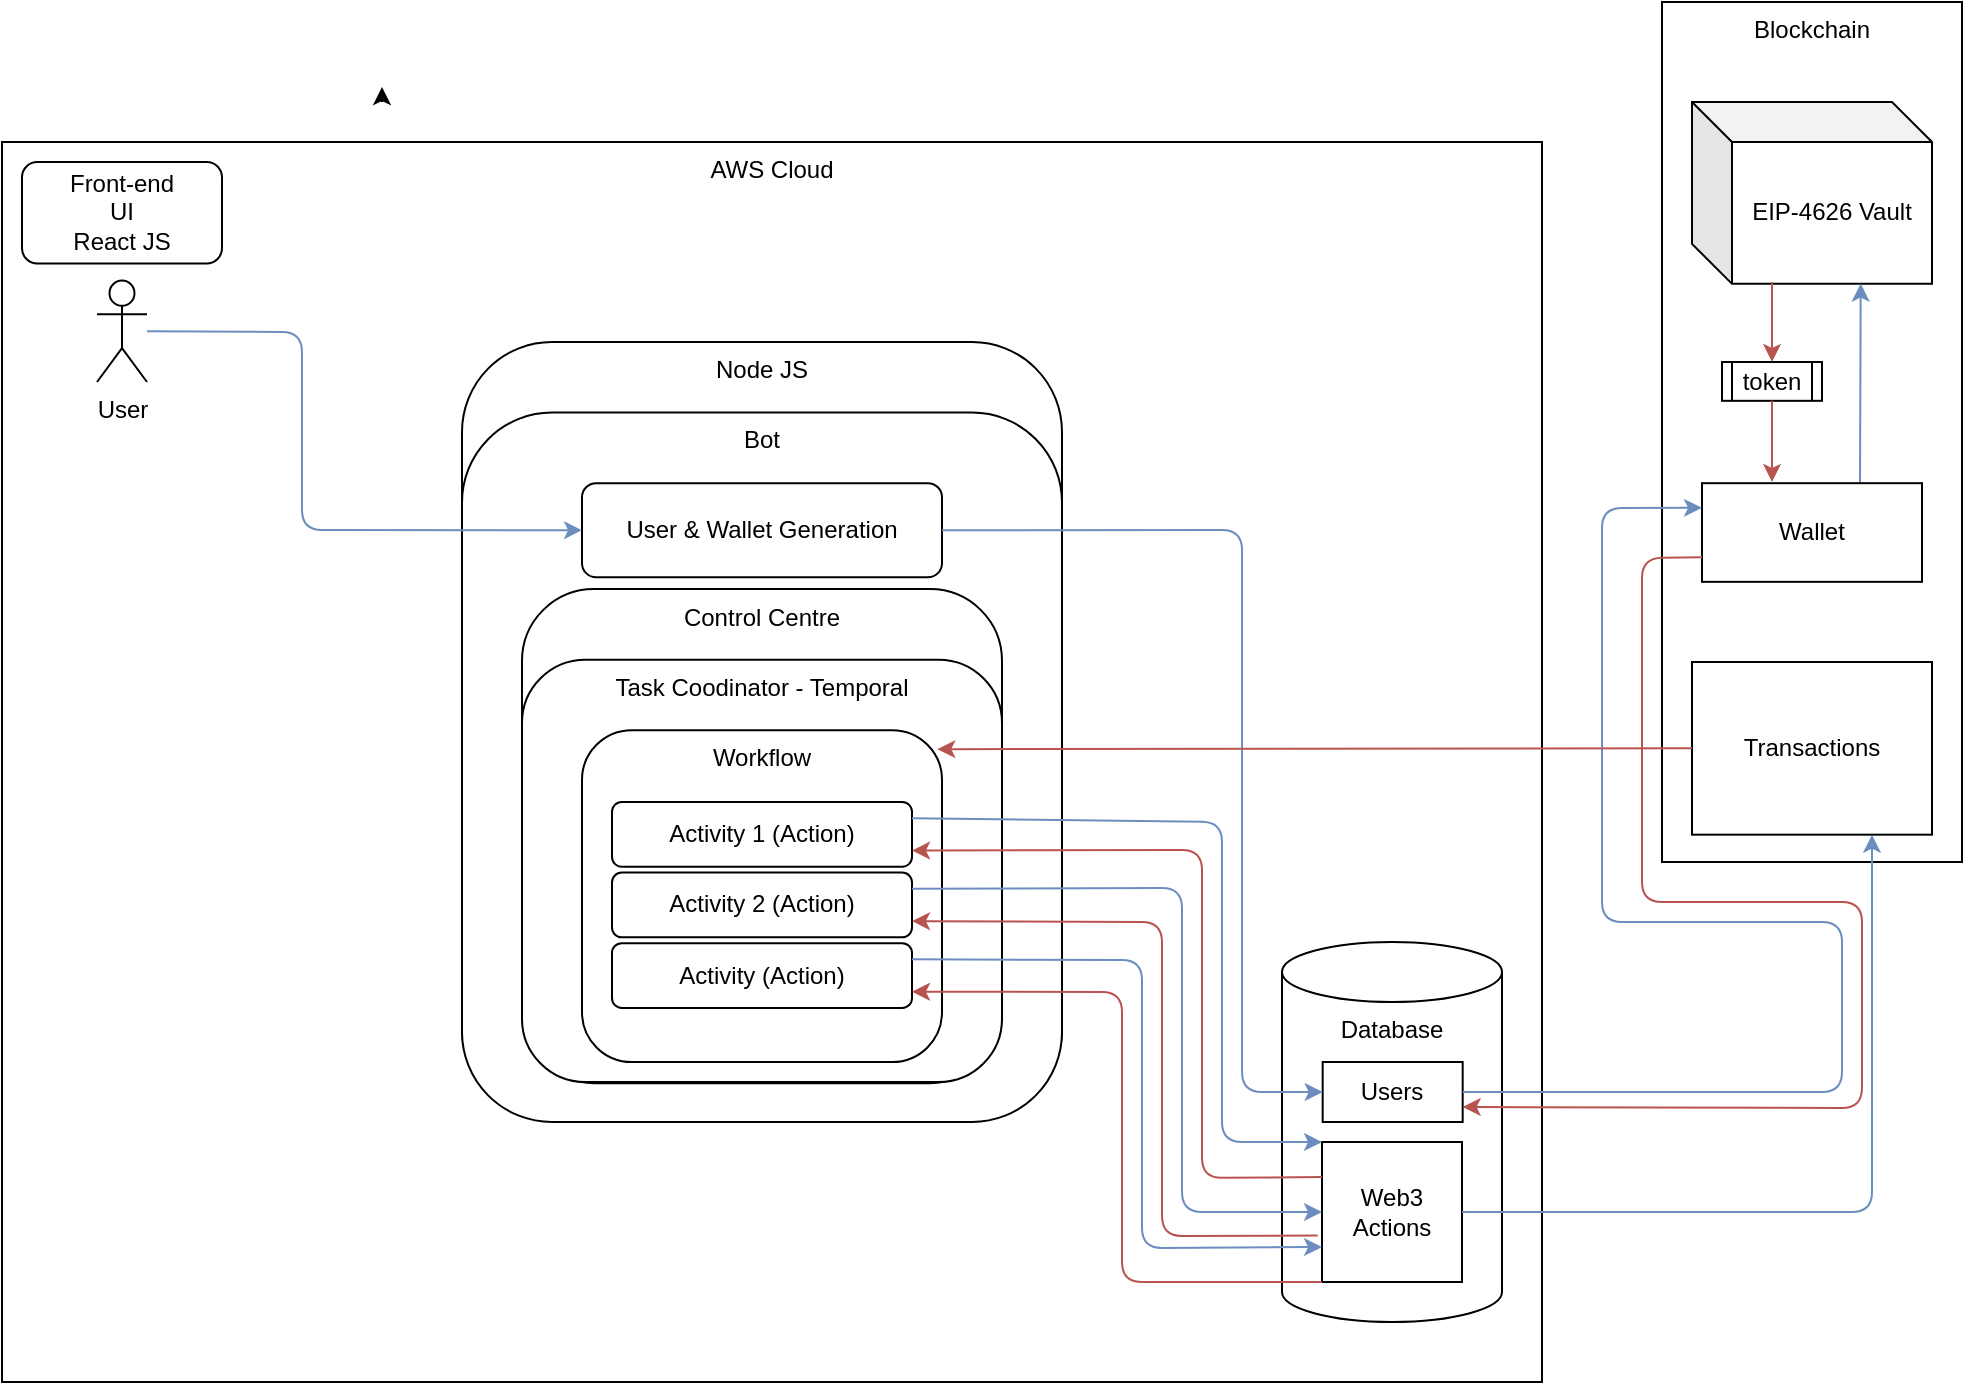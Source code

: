 <mxfile>
    <diagram id="5E6ER-FBMFMYUhLT-jI8" name="Page-1">
        <mxGraphModel dx="1489" dy="780" grid="1" gridSize="10" guides="1" tooltips="1" connect="1" arrows="1" fold="1" page="1" pageScale="1" pageWidth="1169" pageHeight="1654" math="0" shadow="0">
            <root>
                <mxCell id="0"/>
                <mxCell id="1" parent="0"/>
                <mxCell id="10" style="edgeStyle=none;html=1;exitX=1;exitY=1;exitDx=0;exitDy=0;entryX=1;entryY=0.75;entryDx=0;entryDy=0;" parent="1" edge="1">
                    <mxGeometry relative="1" as="geometry">
                        <mxPoint x="190" y="80" as="sourcePoint"/>
                        <mxPoint x="190" y="72.5" as="targetPoint"/>
                    </mxGeometry>
                </mxCell>
                <mxCell id="52" value="" style="group" parent="1" vertex="1" connectable="0">
                    <mxGeometry x="340" y="200" width="430" height="520" as="geometry"/>
                </mxCell>
                <mxCell id="91" value="AWS Cloud" style="rounded=0;whiteSpace=wrap;html=1;verticalAlign=top;" parent="52" vertex="1">
                    <mxGeometry x="-340" y="-100" width="770" height="620" as="geometry"/>
                </mxCell>
                <mxCell id="4" value="Node JS" style="rounded=1;whiteSpace=wrap;html=1;verticalAlign=top;" parent="52" vertex="1">
                    <mxGeometry x="-110" width="300" height="388.235" as="geometry"/>
                </mxCell>
                <mxCell id="35" value="Bot" style="rounded=1;whiteSpace=wrap;html=1;verticalAlign=top;" parent="52" vertex="1">
                    <mxGeometry x="-110" y="35.29" width="300" height="354.71" as="geometry"/>
                </mxCell>
                <mxCell id="101" value="" style="group" parent="52" vertex="1" connectable="0">
                    <mxGeometry x="-80" y="100" width="240" height="270.588" as="geometry"/>
                </mxCell>
                <mxCell id="99" value="Control Centre" style="rounded=1;whiteSpace=wrap;html=1;verticalAlign=top;" parent="101" vertex="1">
                    <mxGeometry y="23.529" width="240" height="247.059" as="geometry"/>
                </mxCell>
                <mxCell id="36" value="Task Coodinator - Temporal" style="rounded=1;whiteSpace=wrap;html=1;verticalAlign=top;" parent="101" vertex="1">
                    <mxGeometry y="58.82" width="240" height="211.18" as="geometry"/>
                </mxCell>
                <mxCell id="37" value="Workflow" style="rounded=1;whiteSpace=wrap;html=1;verticalAlign=top;" parent="101" vertex="1">
                    <mxGeometry x="30" y="94.12" width="180" height="165.88" as="geometry"/>
                </mxCell>
                <mxCell id="40" value="Activity 1 (Action)" style="rounded=1;whiteSpace=wrap;html=1;" parent="101" vertex="1">
                    <mxGeometry x="45" y="129.999" width="150" height="32.353" as="geometry"/>
                </mxCell>
                <mxCell id="75" value="Activity 2 (Action)" style="rounded=1;whiteSpace=wrap;html=1;" parent="101" vertex="1">
                    <mxGeometry x="45" y="165.294" width="150" height="32.353" as="geometry"/>
                </mxCell>
                <mxCell id="76" value="Activity (Action)" style="rounded=1;whiteSpace=wrap;html=1;" parent="101" vertex="1">
                    <mxGeometry x="45" y="200.588" width="150" height="32.353" as="geometry"/>
                </mxCell>
                <mxCell id="97" value="User &amp;amp; Wallet Generation" style="rounded=1;whiteSpace=wrap;html=1;" parent="52" vertex="1">
                    <mxGeometry x="-50" y="70.588" width="180" height="47.059" as="geometry"/>
                </mxCell>
                <mxCell id="48" value="" style="group" parent="52" vertex="1" connectable="0">
                    <mxGeometry x="300" y="300" width="110" height="190" as="geometry"/>
                </mxCell>
                <mxCell id="2" value="Database" style="shape=cylinder3;whiteSpace=wrap;html=1;boundedLbl=1;backgroundOutline=1;size=15;verticalAlign=top;" parent="48" vertex="1">
                    <mxGeometry width="110.0" height="190" as="geometry"/>
                </mxCell>
                <mxCell id="77" value="Users" style="rounded=0;whiteSpace=wrap;html=1;" parent="48" vertex="1">
                    <mxGeometry x="20.34" y="60" width="70" height="30" as="geometry"/>
                </mxCell>
                <mxCell id="82" value="Web3 Actions" style="rounded=0;whiteSpace=wrap;html=1;" parent="48" vertex="1">
                    <mxGeometry x="20" y="100" width="70" height="70" as="geometry"/>
                </mxCell>
                <mxCell id="f7uIgDIJYOOdHVVSXS2l-126" style="edgeStyle=none;html=1;exitX=1;exitY=0.5;exitDx=0;exitDy=0;entryX=0;entryY=0.5;entryDx=0;entryDy=0;fillColor=#dae8fc;strokeColor=#6c8ebf;gradientColor=#7ea6e0;" parent="52" source="97" target="77" edge="1">
                    <mxGeometry relative="1" as="geometry">
                        <mxPoint x="400" y="170" as="targetPoint"/>
                        <Array as="points">
                            <mxPoint x="280" y="94"/>
                            <mxPoint x="280" y="230"/>
                            <mxPoint x="280" y="375"/>
                        </Array>
                    </mxGeometry>
                </mxCell>
                <mxCell id="f7uIgDIJYOOdHVVSXS2l-141" style="edgeStyle=none;html=1;exitX=0;exitY=1;exitDx=0;exitDy=0;entryX=1;entryY=0.75;entryDx=0;entryDy=0;fillColor=#f8cecc;strokeColor=#b85450;gradientColor=#ea6b66;" parent="52" source="82" target="76" edge="1">
                    <mxGeometry relative="1" as="geometry">
                        <Array as="points">
                            <mxPoint x="220" y="470"/>
                            <mxPoint x="220" y="325"/>
                        </Array>
                    </mxGeometry>
                </mxCell>
                <mxCell id="f7uIgDIJYOOdHVVSXS2l-140" style="edgeStyle=none;html=1;exitX=1;exitY=0.25;exitDx=0;exitDy=0;entryX=0;entryY=0.75;entryDx=0;entryDy=0;fillColor=#dae8fc;strokeColor=#6c8ebf;gradientColor=#7ea6e0;" parent="52" source="76" target="82" edge="1">
                    <mxGeometry relative="1" as="geometry">
                        <Array as="points">
                            <mxPoint x="230" y="309"/>
                            <mxPoint x="230" y="453"/>
                        </Array>
                    </mxGeometry>
                </mxCell>
                <mxCell id="f7uIgDIJYOOdHVVSXS2l-139" style="edgeStyle=none;html=1;exitX=-0.031;exitY=0.668;exitDx=0;exitDy=0;entryX=1;entryY=0.75;entryDx=0;entryDy=0;exitPerimeter=0;fillColor=#f8cecc;strokeColor=#b85450;gradientColor=#ea6b66;" parent="52" source="82" target="75" edge="1">
                    <mxGeometry relative="1" as="geometry">
                        <Array as="points">
                            <mxPoint x="240" y="447"/>
                            <mxPoint x="240" y="290"/>
                        </Array>
                    </mxGeometry>
                </mxCell>
                <mxCell id="f7uIgDIJYOOdHVVSXS2l-138" style="edgeStyle=none;html=1;exitX=0;exitY=0.25;exitDx=0;exitDy=0;entryX=1;entryY=0.75;entryDx=0;entryDy=0;fillColor=#f8cecc;strokeColor=#b85450;gradientColor=#ea6b66;" parent="52" source="82" target="40" edge="1">
                    <mxGeometry relative="1" as="geometry">
                        <mxPoint x="120" y="250" as="targetPoint"/>
                        <Array as="points">
                            <mxPoint x="260" y="418"/>
                            <mxPoint x="260" y="254"/>
                        </Array>
                    </mxGeometry>
                </mxCell>
                <mxCell id="f7uIgDIJYOOdHVVSXS2l-135" style="edgeStyle=none;html=1;exitX=1;exitY=0.25;exitDx=0;exitDy=0;entryX=0;entryY=0;entryDx=0;entryDy=0;fillColor=#dae8fc;strokeColor=#6c8ebf;gradientColor=#7ea6e0;" parent="52" source="40" target="82" edge="1">
                    <mxGeometry relative="1" as="geometry">
                        <Array as="points">
                            <mxPoint x="270" y="240"/>
                            <mxPoint x="270" y="400"/>
                        </Array>
                    </mxGeometry>
                </mxCell>
                <mxCell id="f7uIgDIJYOOdHVVSXS2l-137" style="edgeStyle=none;html=1;exitX=1;exitY=0.25;exitDx=0;exitDy=0;entryX=0;entryY=0.5;entryDx=0;entryDy=0;fillColor=#dae8fc;strokeColor=#6c8ebf;gradientColor=#7ea6e0;" parent="52" source="75" target="82" edge="1">
                    <mxGeometry relative="1" as="geometry">
                        <Array as="points">
                            <mxPoint x="250" y="273"/>
                            <mxPoint x="250" y="435"/>
                        </Array>
                    </mxGeometry>
                </mxCell>
                <mxCell id="f7uIgDIJYOOdHVVSXS2l-142" value="" style="group" parent="52" vertex="1" connectable="0">
                    <mxGeometry x="-330" y="-90" width="100" height="110" as="geometry"/>
                </mxCell>
                <mxCell id="f7uIgDIJYOOdHVVSXS2l-112" value="Front-end&lt;br&gt;UI&lt;br&gt;React JS&lt;br&gt;" style="rounded=1;whiteSpace=wrap;html=1;" parent="f7uIgDIJYOOdHVVSXS2l-142" vertex="1">
                    <mxGeometry width="100" height="50.769" as="geometry"/>
                </mxCell>
                <mxCell id="8" value="User" style="shape=umlActor;verticalLabelPosition=bottom;verticalAlign=top;html=1;outlineConnect=0;" parent="f7uIgDIJYOOdHVVSXS2l-142" vertex="1">
                    <mxGeometry x="37.5" y="59.231" width="25" height="50.769" as="geometry"/>
                </mxCell>
                <mxCell id="f7uIgDIJYOOdHVVSXS2l-118" style="edgeStyle=none;html=1;entryX=0;entryY=0.5;entryDx=0;entryDy=0;fillColor=#dae8fc;strokeColor=#6c8ebf;gradientColor=#7ea6e0;" parent="52" source="8" target="97" edge="1">
                    <mxGeometry relative="1" as="geometry">
                        <mxPoint x="-250" y="94" as="sourcePoint"/>
                        <Array as="points">
                            <mxPoint x="-190" y="-5"/>
                            <mxPoint x="-190" y="40"/>
                            <mxPoint x="-190" y="94"/>
                        </Array>
                    </mxGeometry>
                </mxCell>
                <mxCell id="111" value="" style="group" parent="1" vertex="1" connectable="0">
                    <mxGeometry x="830" y="30" width="150" height="430" as="geometry"/>
                </mxCell>
                <mxCell id="110" value="Blockchain" style="rounded=0;whiteSpace=wrap;html=1;verticalAlign=top;" parent="111" vertex="1">
                    <mxGeometry width="150" height="430" as="geometry"/>
                </mxCell>
                <mxCell id="22" value="EIP-4626 Vault" style="shape=cube;whiteSpace=wrap;html=1;boundedLbl=1;backgroundOutline=1;darkOpacity=0.05;darkOpacity2=0.1;" parent="111" vertex="1">
                    <mxGeometry x="15" y="49.999" width="120" height="90.938" as="geometry"/>
                </mxCell>
                <mxCell id="f7uIgDIJYOOdHVVSXS2l-128" style="edgeStyle=none;html=1;entryX=0.703;entryY=0.998;entryDx=0;entryDy=0;entryPerimeter=0;fillColor=#dae8fc;strokeColor=#6c8ebf;gradientColor=#7ea6e0;" parent="111" target="22" edge="1">
                    <mxGeometry relative="1" as="geometry">
                        <mxPoint x="99" y="240" as="sourcePoint"/>
                    </mxGeometry>
                </mxCell>
                <mxCell id="f7uIgDIJYOOdHVVSXS2l-120" value="Wallet" style="rounded=0;whiteSpace=wrap;html=1;" parent="111" vertex="1">
                    <mxGeometry x="20" y="240.59" width="110" height="49.33" as="geometry"/>
                </mxCell>
                <mxCell id="f7uIgDIJYOOdHVVSXS2l-121" value="Transactions" style="rounded=0;whiteSpace=wrap;html=1;" parent="111" vertex="1">
                    <mxGeometry x="15" y="330" width="120" height="86.333" as="geometry"/>
                </mxCell>
                <mxCell id="107" value="token" style="shape=process;whiteSpace=wrap;html=1;backgroundOutline=1;" parent="111" vertex="1">
                    <mxGeometry x="30" y="180" width="50" height="19.41" as="geometry"/>
                </mxCell>
                <mxCell id="f7uIgDIJYOOdHVVSXS2l-129" value="" style="endArrow=classic;html=1;fillColor=#f8cecc;strokeColor=#b85450;gradientColor=#ea6b66;" parent="111" target="107" edge="1">
                    <mxGeometry width="50" height="50" relative="1" as="geometry">
                        <mxPoint x="55" y="140" as="sourcePoint"/>
                        <mxPoint x="-350" y="260" as="targetPoint"/>
                    </mxGeometry>
                </mxCell>
                <mxCell id="f7uIgDIJYOOdHVVSXS2l-131" value="" style="endArrow=classic;html=1;exitX=0.5;exitY=1;exitDx=0;exitDy=0;fillColor=#f8cecc;strokeColor=#b85450;gradientColor=#ea6b66;" parent="111" source="107" edge="1">
                    <mxGeometry width="50" height="50" relative="1" as="geometry">
                        <mxPoint x="-400" y="310" as="sourcePoint"/>
                        <mxPoint x="55" y="240" as="targetPoint"/>
                    </mxGeometry>
                </mxCell>
                <mxCell id="f7uIgDIJYOOdHVVSXS2l-134" style="edgeStyle=none;html=1;exitX=0;exitY=0.75;exitDx=0;exitDy=0;entryX=1;entryY=0.75;entryDx=0;entryDy=0;fillColor=#f8cecc;strokeColor=#b85450;gradientColor=#ea6b66;" parent="1" source="f7uIgDIJYOOdHVVSXS2l-120" target="77" edge="1">
                    <mxGeometry relative="1" as="geometry">
                        <Array as="points">
                            <mxPoint x="820" y="308"/>
                            <mxPoint x="820" y="480"/>
                            <mxPoint x="930" y="480"/>
                            <mxPoint x="930" y="583"/>
                        </Array>
                    </mxGeometry>
                </mxCell>
                <mxCell id="f7uIgDIJYOOdHVVSXS2l-133" style="edgeStyle=none;html=1;exitX=1;exitY=0.5;exitDx=0;exitDy=0;entryX=0;entryY=0.25;entryDx=0;entryDy=0;fillColor=#dae8fc;strokeColor=#6c8ebf;gradientColor=#7ea6e0;" parent="1" source="77" target="f7uIgDIJYOOdHVVSXS2l-120" edge="1">
                    <mxGeometry relative="1" as="geometry">
                        <Array as="points">
                            <mxPoint x="920" y="575"/>
                            <mxPoint x="920" y="490"/>
                            <mxPoint x="800" y="490"/>
                            <mxPoint x="800" y="340"/>
                            <mxPoint x="800" y="283"/>
                        </Array>
                    </mxGeometry>
                </mxCell>
                <mxCell id="f7uIgDIJYOOdHVVSXS2l-144" value="" style="endArrow=classic;html=1;exitX=1;exitY=0.5;exitDx=0;exitDy=0;entryX=0.75;entryY=1;entryDx=0;entryDy=0;fillColor=#dae8fc;strokeColor=#6c8ebf;gradientColor=#7ea6e0;" parent="1" source="82" target="f7uIgDIJYOOdHVVSXS2l-121" edge="1">
                    <mxGeometry width="50" height="50" relative="1" as="geometry">
                        <mxPoint x="390" y="390" as="sourcePoint"/>
                        <mxPoint x="440" y="340" as="targetPoint"/>
                        <Array as="points">
                            <mxPoint x="935" y="635"/>
                        </Array>
                    </mxGeometry>
                </mxCell>
                <mxCell id="f7uIgDIJYOOdHVVSXS2l-145" style="edgeStyle=none;html=1;exitX=0;exitY=0.5;exitDx=0;exitDy=0;entryX=0.987;entryY=0.057;entryDx=0;entryDy=0;entryPerimeter=0;fillColor=#f8cecc;strokeColor=#b85450;gradientColor=#ea6b66;" parent="1" source="f7uIgDIJYOOdHVVSXS2l-121" target="37" edge="1">
                    <mxGeometry relative="1" as="geometry"/>
                </mxCell>
            </root>
        </mxGraphModel>
    </diagram>
    <diagram id="HHZd13YopMtSy9-0Wg6L" name="Page-2">
        <mxGraphModel dx="634" dy="475" grid="1" gridSize="10" guides="1" tooltips="1" connect="1" arrows="1" fold="1" page="1" pageScale="1" pageWidth="827" pageHeight="1169" math="0" shadow="0">
            <root>
                <mxCell id="0"/>
                <mxCell id="1" parent="0"/>
            </root>
        </mxGraphModel>
    </diagram>
</mxfile>